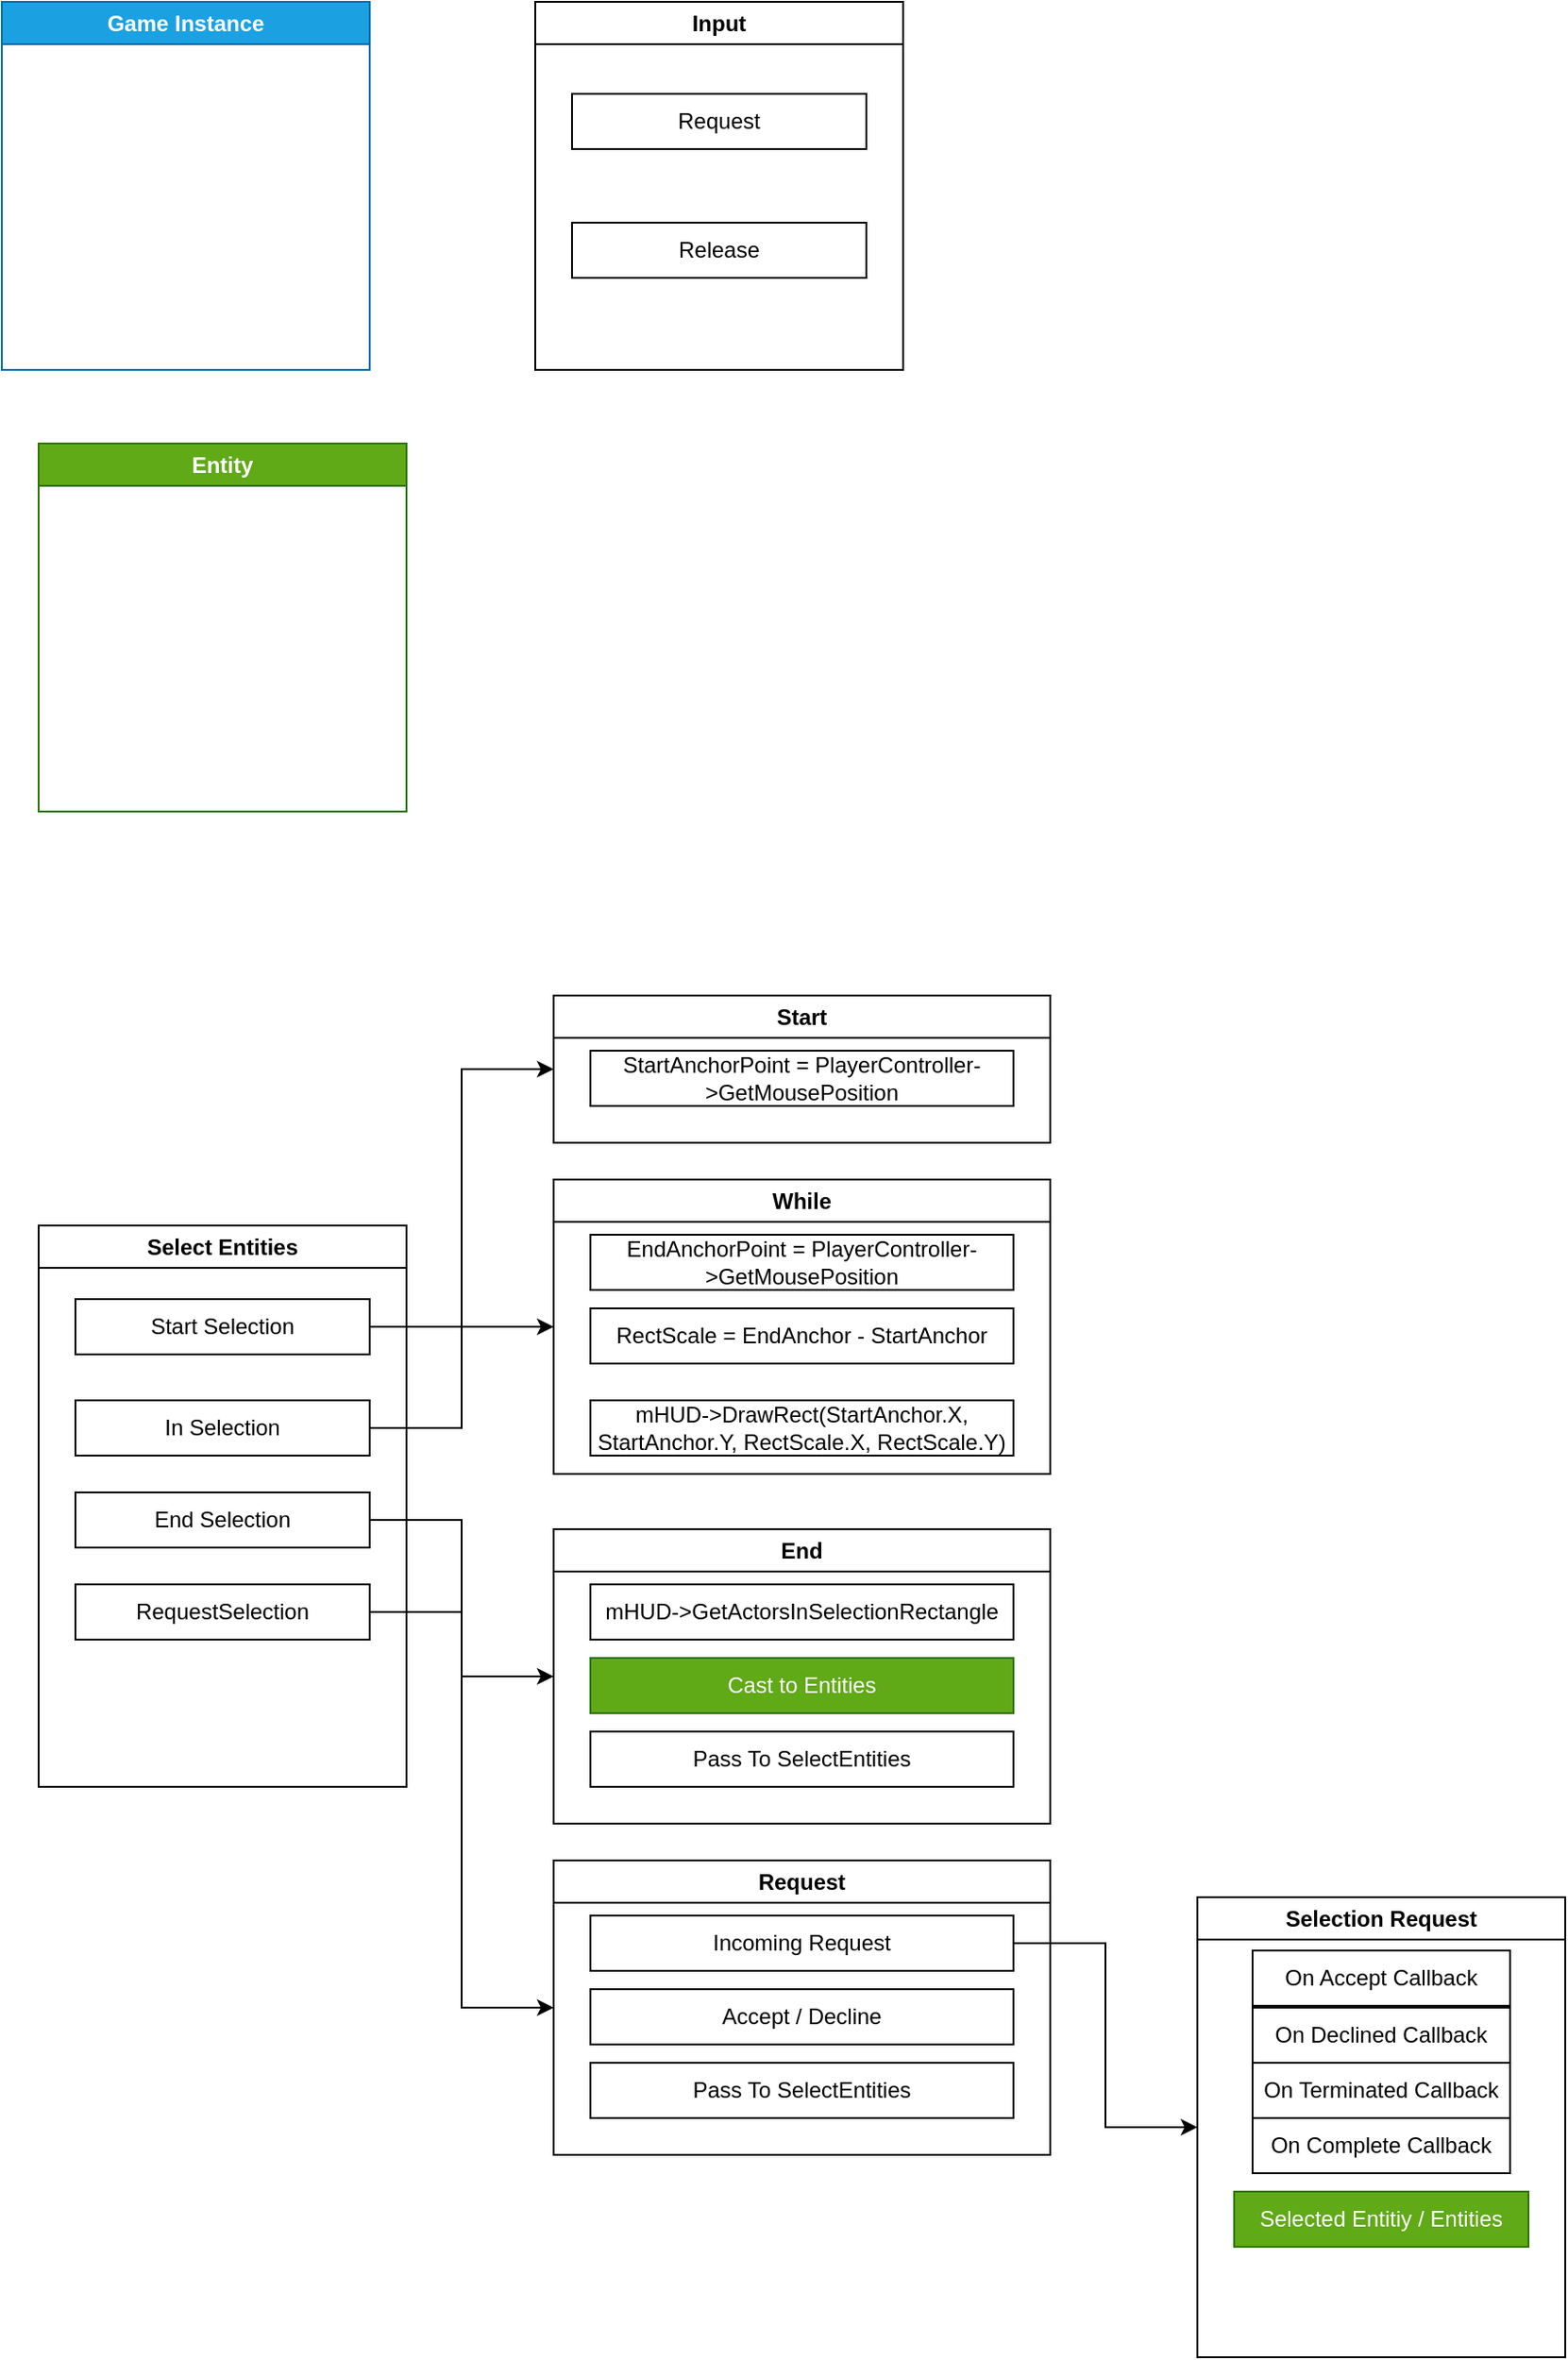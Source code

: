 <mxfile version="21.2.8" type="device">
  <diagram name="Page-1" id="aVoCzewdLIL7foIbcZc3">
    <mxGraphModel dx="998" dy="752" grid="1" gridSize="10" guides="1" tooltips="1" connect="1" arrows="1" fold="1" page="1" pageScale="1" pageWidth="827" pageHeight="1169" math="0" shadow="0">
      <root>
        <mxCell id="0" />
        <mxCell id="1" parent="0" />
        <mxCell id="H05L0OicOoHxccUPVke1-1" value="Entity" style="swimlane;whiteSpace=wrap;html=1;fillColor=#60a917;fontColor=#ffffff;strokeColor=#2D7600;" vertex="1" parent="1">
          <mxGeometry x="70" y="350" width="200" height="200" as="geometry" />
        </mxCell>
        <mxCell id="H05L0OicOoHxccUPVke1-2" value="Game Instance" style="swimlane;whiteSpace=wrap;html=1;fillColor=#1ba1e2;strokeColor=#006EAF;fontColor=#ffffff;" vertex="1" parent="1">
          <mxGeometry x="50" y="110" width="200" height="200" as="geometry" />
        </mxCell>
        <mxCell id="H05L0OicOoHxccUPVke1-3" value="Input" style="swimlane;whiteSpace=wrap;html=1;" vertex="1" parent="1">
          <mxGeometry x="340" y="110" width="200" height="200" as="geometry" />
        </mxCell>
        <mxCell id="H05L0OicOoHxccUPVke1-4" value="Request" style="rounded=0;whiteSpace=wrap;html=1;" vertex="1" parent="H05L0OicOoHxccUPVke1-3">
          <mxGeometry x="20" y="50" width="160" height="30" as="geometry" />
        </mxCell>
        <mxCell id="H05L0OicOoHxccUPVke1-5" value="Release" style="rounded=0;whiteSpace=wrap;html=1;" vertex="1" parent="H05L0OicOoHxccUPVke1-3">
          <mxGeometry x="20" y="120" width="160" height="30" as="geometry" />
        </mxCell>
        <mxCell id="H05L0OicOoHxccUPVke1-6" value="Select Entities" style="swimlane;whiteSpace=wrap;html=1;" vertex="1" parent="1">
          <mxGeometry x="70" y="775" width="200" height="305" as="geometry" />
        </mxCell>
        <mxCell id="H05L0OicOoHxccUPVke1-7" value="Start Selection" style="rounded=0;whiteSpace=wrap;html=1;" vertex="1" parent="H05L0OicOoHxccUPVke1-6">
          <mxGeometry x="20" y="40" width="160" height="30" as="geometry" />
        </mxCell>
        <mxCell id="H05L0OicOoHxccUPVke1-8" value="End Selection" style="rounded=0;whiteSpace=wrap;html=1;" vertex="1" parent="H05L0OicOoHxccUPVke1-6">
          <mxGeometry x="20" y="145" width="160" height="30" as="geometry" />
        </mxCell>
        <mxCell id="H05L0OicOoHxccUPVke1-13" value="In Selection" style="rounded=0;whiteSpace=wrap;html=1;" vertex="1" parent="H05L0OicOoHxccUPVke1-6">
          <mxGeometry x="20" y="95" width="160" height="30" as="geometry" />
        </mxCell>
        <mxCell id="H05L0OicOoHxccUPVke1-32" value="RequestSelection" style="rounded=0;whiteSpace=wrap;html=1;" vertex="1" parent="H05L0OicOoHxccUPVke1-6">
          <mxGeometry x="20" y="195" width="160" height="30" as="geometry" />
        </mxCell>
        <mxCell id="H05L0OicOoHxccUPVke1-10" value="End" style="swimlane;whiteSpace=wrap;html=1;" vertex="1" parent="1">
          <mxGeometry x="350" y="940" width="270" height="160" as="geometry" />
        </mxCell>
        <mxCell id="H05L0OicOoHxccUPVke1-12" value="mHUD-&amp;gt;GetActorsInSelectionRectangle" style="rounded=0;whiteSpace=wrap;html=1;" vertex="1" parent="H05L0OicOoHxccUPVke1-10">
          <mxGeometry x="20" y="30" width="230" height="30" as="geometry" />
        </mxCell>
        <mxCell id="H05L0OicOoHxccUPVke1-30" value="Cast to Entities" style="rounded=0;whiteSpace=wrap;html=1;fillColor=#60a917;fontColor=#ffffff;strokeColor=#2D7600;" vertex="1" parent="H05L0OicOoHxccUPVke1-10">
          <mxGeometry x="20" y="70" width="230" height="30" as="geometry" />
        </mxCell>
        <mxCell id="H05L0OicOoHxccUPVke1-31" value="Pass To SelectEntities" style="rounded=0;whiteSpace=wrap;html=1;" vertex="1" parent="H05L0OicOoHxccUPVke1-10">
          <mxGeometry x="20" y="110" width="230" height="30" as="geometry" />
        </mxCell>
        <mxCell id="H05L0OicOoHxccUPVke1-9" style="edgeStyle=orthogonalEdgeStyle;rounded=0;orthogonalLoop=1;jettySize=auto;html=1;exitX=1;exitY=0.5;exitDx=0;exitDy=0;entryX=0;entryY=0.5;entryDx=0;entryDy=0;" edge="1" parent="1" source="H05L0OicOoHxccUPVke1-8" target="H05L0OicOoHxccUPVke1-10">
          <mxGeometry relative="1" as="geometry">
            <mxPoint x="360" y="685" as="targetPoint" />
          </mxGeometry>
        </mxCell>
        <mxCell id="H05L0OicOoHxccUPVke1-17" value="Start" style="swimlane;whiteSpace=wrap;html=1;" vertex="1" parent="1">
          <mxGeometry x="350" y="650" width="270" height="80" as="geometry" />
        </mxCell>
        <mxCell id="H05L0OicOoHxccUPVke1-18" value="StartAnchorPoint = PlayerController-&amp;gt;GetMousePosition" style="rounded=0;whiteSpace=wrap;html=1;" vertex="1" parent="H05L0OicOoHxccUPVke1-17">
          <mxGeometry x="20" y="30" width="230" height="30" as="geometry" />
        </mxCell>
        <mxCell id="H05L0OicOoHxccUPVke1-19" style="edgeStyle=orthogonalEdgeStyle;rounded=0;orthogonalLoop=1;jettySize=auto;html=1;exitX=1;exitY=0.5;exitDx=0;exitDy=0;entryX=0;entryY=0.5;entryDx=0;entryDy=0;" edge="1" parent="1" source="H05L0OicOoHxccUPVke1-7" target="H05L0OicOoHxccUPVke1-17">
          <mxGeometry relative="1" as="geometry" />
        </mxCell>
        <mxCell id="H05L0OicOoHxccUPVke1-23" value="While" style="swimlane;whiteSpace=wrap;html=1;" vertex="1" parent="1">
          <mxGeometry x="350" y="750" width="270" height="160" as="geometry" />
        </mxCell>
        <mxCell id="H05L0OicOoHxccUPVke1-24" value="EndAnchorPoint = PlayerController-&amp;gt;GetMousePosition" style="rounded=0;whiteSpace=wrap;html=1;" vertex="1" parent="H05L0OicOoHxccUPVke1-23">
          <mxGeometry x="20" y="30" width="230" height="30" as="geometry" />
        </mxCell>
        <mxCell id="H05L0OicOoHxccUPVke1-26" value="mHUD-&amp;gt;DrawRect(StartAnchor.X, StartAnchor.Y, RectScale.X, RectScale.Y)" style="rounded=0;whiteSpace=wrap;html=1;" vertex="1" parent="H05L0OicOoHxccUPVke1-23">
          <mxGeometry x="20" y="120" width="230" height="30" as="geometry" />
        </mxCell>
        <mxCell id="H05L0OicOoHxccUPVke1-27" value="RectScale = EndAnchor - StartAnchor" style="rounded=0;whiteSpace=wrap;html=1;" vertex="1" parent="H05L0OicOoHxccUPVke1-23">
          <mxGeometry x="20" y="70" width="230" height="30" as="geometry" />
        </mxCell>
        <mxCell id="H05L0OicOoHxccUPVke1-25" style="edgeStyle=orthogonalEdgeStyle;rounded=0;orthogonalLoop=1;jettySize=auto;html=1;exitX=1;exitY=0.5;exitDx=0;exitDy=0;entryX=0;entryY=0.5;entryDx=0;entryDy=0;" edge="1" parent="1" source="H05L0OicOoHxccUPVke1-13" target="H05L0OicOoHxccUPVke1-23">
          <mxGeometry relative="1" as="geometry" />
        </mxCell>
        <mxCell id="H05L0OicOoHxccUPVke1-33" value="Request" style="swimlane;whiteSpace=wrap;html=1;" vertex="1" parent="1">
          <mxGeometry x="350" y="1120" width="270" height="160" as="geometry" />
        </mxCell>
        <mxCell id="H05L0OicOoHxccUPVke1-34" value="Incoming Request" style="rounded=0;whiteSpace=wrap;html=1;" vertex="1" parent="H05L0OicOoHxccUPVke1-33">
          <mxGeometry x="20" y="30" width="230" height="30" as="geometry" />
        </mxCell>
        <mxCell id="H05L0OicOoHxccUPVke1-35" value="Accept / Decline" style="rounded=0;whiteSpace=wrap;html=1;" vertex="1" parent="H05L0OicOoHxccUPVke1-33">
          <mxGeometry x="20" y="70" width="230" height="30" as="geometry" />
        </mxCell>
        <mxCell id="H05L0OicOoHxccUPVke1-36" value="Pass To SelectEntities" style="rounded=0;whiteSpace=wrap;html=1;" vertex="1" parent="H05L0OicOoHxccUPVke1-33">
          <mxGeometry x="20" y="110" width="230" height="30" as="geometry" />
        </mxCell>
        <mxCell id="H05L0OicOoHxccUPVke1-37" style="edgeStyle=orthogonalEdgeStyle;rounded=0;orthogonalLoop=1;jettySize=auto;html=1;exitX=1;exitY=0.5;exitDx=0;exitDy=0;entryX=0;entryY=0.5;entryDx=0;entryDy=0;" edge="1" parent="1" source="H05L0OicOoHxccUPVke1-32" target="H05L0OicOoHxccUPVke1-33">
          <mxGeometry relative="1" as="geometry" />
        </mxCell>
        <mxCell id="H05L0OicOoHxccUPVke1-38" value="Selection Request" style="swimlane;whiteSpace=wrap;html=1;" vertex="1" parent="1">
          <mxGeometry x="700" y="1140" width="200" height="250" as="geometry" />
        </mxCell>
        <mxCell id="H05L0OicOoHxccUPVke1-40" value="On Complete Callback" style="rounded=0;whiteSpace=wrap;html=1;" vertex="1" parent="H05L0OicOoHxccUPVke1-38">
          <mxGeometry x="30" y="120" width="140" height="30" as="geometry" />
        </mxCell>
        <mxCell id="H05L0OicOoHxccUPVke1-42" value="On Accept Callback" style="rounded=0;whiteSpace=wrap;html=1;" vertex="1" parent="H05L0OicOoHxccUPVke1-38">
          <mxGeometry x="30" y="29" width="140" height="30" as="geometry" />
        </mxCell>
        <mxCell id="H05L0OicOoHxccUPVke1-41" value="On Declined Callback" style="rounded=0;whiteSpace=wrap;html=1;" vertex="1" parent="H05L0OicOoHxccUPVke1-38">
          <mxGeometry x="30" y="60" width="140" height="30" as="geometry" />
        </mxCell>
        <mxCell id="H05L0OicOoHxccUPVke1-47" value="On Terminated Callback" style="rounded=0;whiteSpace=wrap;html=1;" vertex="1" parent="H05L0OicOoHxccUPVke1-38">
          <mxGeometry x="30" y="90" width="140" height="30" as="geometry" />
        </mxCell>
        <mxCell id="H05L0OicOoHxccUPVke1-48" value="Selected Entitiy / Entities" style="rounded=0;whiteSpace=wrap;html=1;fillColor=#60a917;fontColor=#ffffff;strokeColor=#2D7600;" vertex="1" parent="H05L0OicOoHxccUPVke1-38">
          <mxGeometry x="20" y="160" width="160" height="30" as="geometry" />
        </mxCell>
        <mxCell id="H05L0OicOoHxccUPVke1-39" style="edgeStyle=orthogonalEdgeStyle;rounded=0;orthogonalLoop=1;jettySize=auto;html=1;exitX=1;exitY=0.5;exitDx=0;exitDy=0;entryX=0;entryY=0.5;entryDx=0;entryDy=0;" edge="1" parent="1" source="H05L0OicOoHxccUPVke1-34" target="H05L0OicOoHxccUPVke1-38">
          <mxGeometry relative="1" as="geometry" />
        </mxCell>
      </root>
    </mxGraphModel>
  </diagram>
</mxfile>

